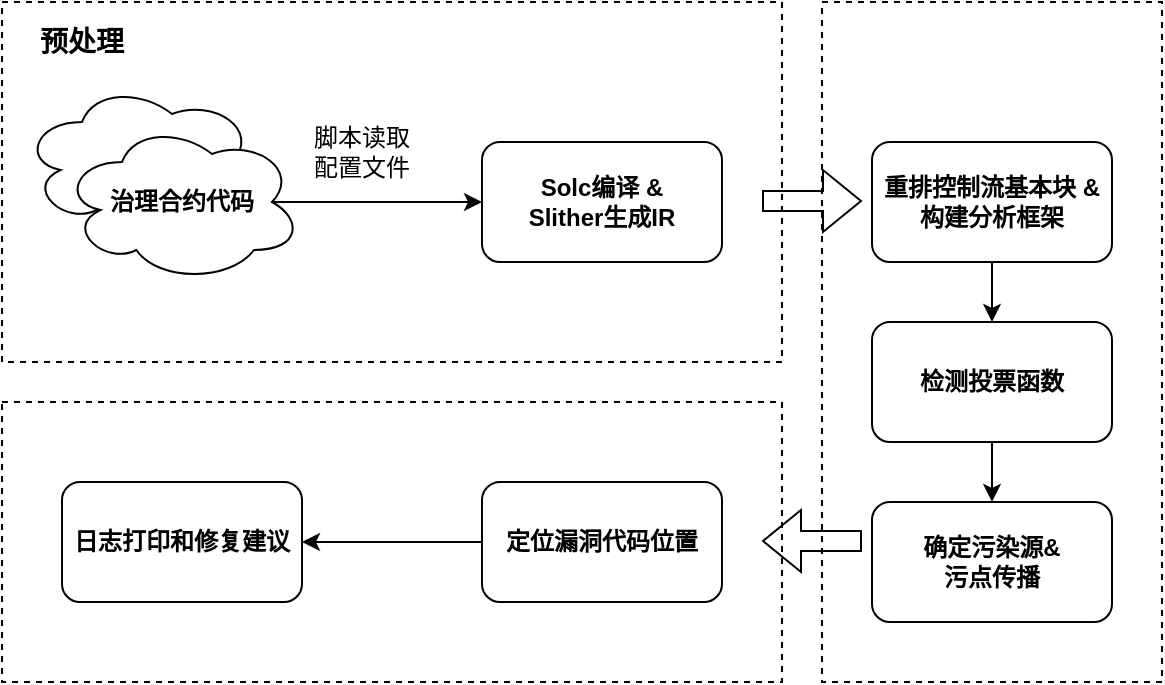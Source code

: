 <mxfile version="21.6.9" type="github">
  <diagram name="第 1 页" id="TirDzSgPLSpRCQdbtelc">
    <mxGraphModel dx="794" dy="510" grid="0" gridSize="10" guides="1" tooltips="1" connect="1" arrows="1" fold="1" page="1" pageScale="1" pageWidth="827" pageHeight="1169" math="0" shadow="0">
      <root>
        <mxCell id="0" />
        <mxCell id="1" parent="0" />
        <mxCell id="sFRvsb73YJ_N3fSTZnwN-20" value="" style="rounded=0;whiteSpace=wrap;html=1;dashed=1;" vertex="1" parent="1">
          <mxGeometry x="30" y="310" width="390" height="140" as="geometry" />
        </mxCell>
        <mxCell id="sFRvsb73YJ_N3fSTZnwN-12" value="" style="rounded=0;whiteSpace=wrap;html=1;dashed=1;" vertex="1" parent="1">
          <mxGeometry x="440" y="110" width="170" height="340" as="geometry" />
        </mxCell>
        <mxCell id="sFRvsb73YJ_N3fSTZnwN-7" value="" style="rounded=0;whiteSpace=wrap;html=1;dashed=1;" vertex="1" parent="1">
          <mxGeometry x="30" y="110" width="390" height="180" as="geometry" />
        </mxCell>
        <mxCell id="sFRvsb73YJ_N3fSTZnwN-1" value="Solc编译 &amp;amp;&lt;br&gt;Slither生成IR" style="rounded=1;whiteSpace=wrap;html=1;fontStyle=1" vertex="1" parent="1">
          <mxGeometry x="270" y="180" width="120" height="60" as="geometry" />
        </mxCell>
        <mxCell id="sFRvsb73YJ_N3fSTZnwN-3" value="" style="ellipse;shape=cloud;whiteSpace=wrap;html=1;" vertex="1" parent="1">
          <mxGeometry x="40" y="150" width="120" height="80" as="geometry" />
        </mxCell>
        <mxCell id="sFRvsb73YJ_N3fSTZnwN-18" style="edgeStyle=orthogonalEdgeStyle;rounded=0;orthogonalLoop=1;jettySize=auto;html=1;entryX=0;entryY=0.5;entryDx=0;entryDy=0;exitX=0.875;exitY=0.5;exitDx=0;exitDy=0;exitPerimeter=0;" edge="1" parent="1" source="sFRvsb73YJ_N3fSTZnwN-2" target="sFRvsb73YJ_N3fSTZnwN-1">
          <mxGeometry relative="1" as="geometry">
            <mxPoint x="190" y="210" as="sourcePoint" />
          </mxGeometry>
        </mxCell>
        <mxCell id="sFRvsb73YJ_N3fSTZnwN-2" value="治理合约代码" style="ellipse;shape=cloud;whiteSpace=wrap;html=1;fontStyle=1" vertex="1" parent="1">
          <mxGeometry x="60" y="170" width="120" height="80" as="geometry" />
        </mxCell>
        <mxCell id="sFRvsb73YJ_N3fSTZnwN-6" value="脚本读取配置文件" style="text;html=1;strokeColor=none;fillColor=none;align=center;verticalAlign=middle;whiteSpace=wrap;rounded=0;" vertex="1" parent="1">
          <mxGeometry x="180" y="170" width="60" height="30" as="geometry" />
        </mxCell>
        <mxCell id="sFRvsb73YJ_N3fSTZnwN-15" value="" style="edgeStyle=orthogonalEdgeStyle;rounded=0;orthogonalLoop=1;jettySize=auto;html=1;" edge="1" parent="1" source="sFRvsb73YJ_N3fSTZnwN-8" target="sFRvsb73YJ_N3fSTZnwN-11">
          <mxGeometry relative="1" as="geometry" />
        </mxCell>
        <mxCell id="sFRvsb73YJ_N3fSTZnwN-8" value="&lt;span&gt;重排控制流基本块 &amp;amp;&lt;br&gt;构建分析框架&lt;br&gt;&lt;/span&gt;" style="rounded=1;whiteSpace=wrap;html=1;fontStyle=1" vertex="1" parent="1">
          <mxGeometry x="465" y="180" width="120" height="60" as="geometry" />
        </mxCell>
        <mxCell id="sFRvsb73YJ_N3fSTZnwN-9" value="预处理" style="text;html=1;strokeColor=none;fillColor=none;align=center;verticalAlign=middle;whiteSpace=wrap;rounded=0;fontStyle=1;fontSize=14;" vertex="1" parent="1">
          <mxGeometry x="30" y="110" width="80" height="40" as="geometry" />
        </mxCell>
        <mxCell id="sFRvsb73YJ_N3fSTZnwN-10" value="确定污染源&amp;amp;&lt;br&gt;污点传播" style="rounded=1;whiteSpace=wrap;html=1;fontStyle=1" vertex="1" parent="1">
          <mxGeometry x="465" y="360" width="120" height="60" as="geometry" />
        </mxCell>
        <mxCell id="sFRvsb73YJ_N3fSTZnwN-16" value="" style="edgeStyle=orthogonalEdgeStyle;rounded=0;orthogonalLoop=1;jettySize=auto;html=1;" edge="1" parent="1" source="sFRvsb73YJ_N3fSTZnwN-11" target="sFRvsb73YJ_N3fSTZnwN-10">
          <mxGeometry relative="1" as="geometry" />
        </mxCell>
        <mxCell id="sFRvsb73YJ_N3fSTZnwN-11" value="检测投票函数" style="rounded=1;whiteSpace=wrap;html=1;fontStyle=1" vertex="1" parent="1">
          <mxGeometry x="465" y="270" width="120" height="60" as="geometry" />
        </mxCell>
        <mxCell id="sFRvsb73YJ_N3fSTZnwN-13" value="" style="shape=flexArrow;endArrow=classic;html=1;rounded=0;" edge="1" parent="1">
          <mxGeometry width="50" height="50" relative="1" as="geometry">
            <mxPoint x="410" y="209.5" as="sourcePoint" />
            <mxPoint x="460" y="209.5" as="targetPoint" />
          </mxGeometry>
        </mxCell>
        <mxCell id="sFRvsb73YJ_N3fSTZnwN-22" value="" style="edgeStyle=orthogonalEdgeStyle;rounded=0;orthogonalLoop=1;jettySize=auto;html=1;" edge="1" parent="1" source="sFRvsb73YJ_N3fSTZnwN-14" target="sFRvsb73YJ_N3fSTZnwN-19">
          <mxGeometry relative="1" as="geometry" />
        </mxCell>
        <mxCell id="sFRvsb73YJ_N3fSTZnwN-14" value="定位漏洞代码位置" style="rounded=1;whiteSpace=wrap;html=1;fontStyle=1" vertex="1" parent="1">
          <mxGeometry x="270" y="350" width="120" height="60" as="geometry" />
        </mxCell>
        <mxCell id="sFRvsb73YJ_N3fSTZnwN-19" value="日志打印和修复建议" style="rounded=1;whiteSpace=wrap;html=1;fontStyle=1" vertex="1" parent="1">
          <mxGeometry x="60" y="350" width="120" height="60" as="geometry" />
        </mxCell>
        <mxCell id="sFRvsb73YJ_N3fSTZnwN-21" value="" style="shape=flexArrow;endArrow=classic;html=1;rounded=0;" edge="1" parent="1">
          <mxGeometry width="50" height="50" relative="1" as="geometry">
            <mxPoint x="460" y="379.5" as="sourcePoint" />
            <mxPoint x="410" y="379.5" as="targetPoint" />
          </mxGeometry>
        </mxCell>
      </root>
    </mxGraphModel>
  </diagram>
</mxfile>
